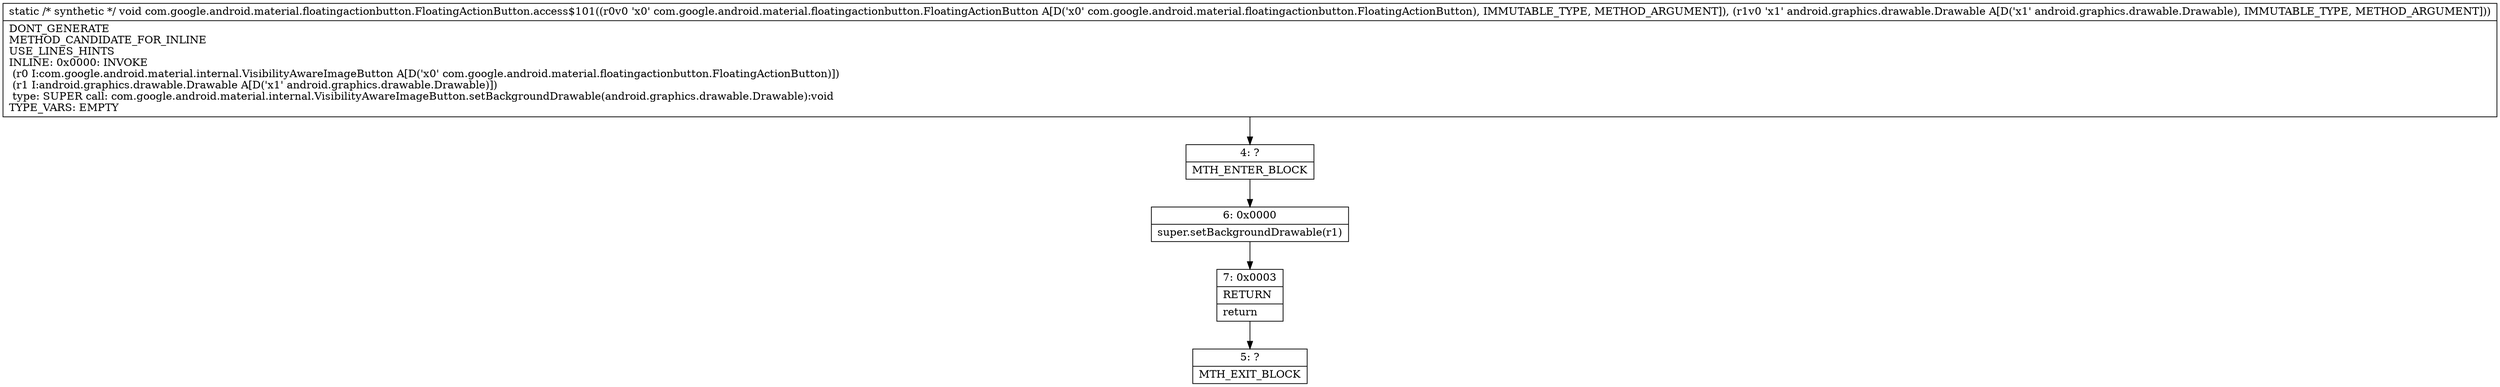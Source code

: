 digraph "CFG forcom.google.android.material.floatingactionbutton.FloatingActionButton.access$101(Lcom\/google\/android\/material\/floatingactionbutton\/FloatingActionButton;Landroid\/graphics\/drawable\/Drawable;)V" {
Node_4 [shape=record,label="{4\:\ ?|MTH_ENTER_BLOCK\l}"];
Node_6 [shape=record,label="{6\:\ 0x0000|super.setBackgroundDrawable(r1)\l}"];
Node_7 [shape=record,label="{7\:\ 0x0003|RETURN\l|return\l}"];
Node_5 [shape=record,label="{5\:\ ?|MTH_EXIT_BLOCK\l}"];
MethodNode[shape=record,label="{static \/* synthetic *\/ void com.google.android.material.floatingactionbutton.FloatingActionButton.access$101((r0v0 'x0' com.google.android.material.floatingactionbutton.FloatingActionButton A[D('x0' com.google.android.material.floatingactionbutton.FloatingActionButton), IMMUTABLE_TYPE, METHOD_ARGUMENT]), (r1v0 'x1' android.graphics.drawable.Drawable A[D('x1' android.graphics.drawable.Drawable), IMMUTABLE_TYPE, METHOD_ARGUMENT]))  | DONT_GENERATE\lMETHOD_CANDIDATE_FOR_INLINE\lUSE_LINES_HINTS\lINLINE: 0x0000: INVOKE  \l  (r0 I:com.google.android.material.internal.VisibilityAwareImageButton A[D('x0' com.google.android.material.floatingactionbutton.FloatingActionButton)])\l  (r1 I:android.graphics.drawable.Drawable A[D('x1' android.graphics.drawable.Drawable)])\l type: SUPER call: com.google.android.material.internal.VisibilityAwareImageButton.setBackgroundDrawable(android.graphics.drawable.Drawable):void\lTYPE_VARS: EMPTY\l}"];
MethodNode -> Node_4;Node_4 -> Node_6;
Node_6 -> Node_7;
Node_7 -> Node_5;
}


